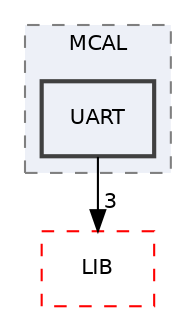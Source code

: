 digraph "C:/Users/Abnaby/Desktop/Unit_10_SecondTermProject/Unit_10_SecondTermProject/ECU3/ECU3_ExitGate/ECU3_ExitGate/MCAL/UART"
{
 // LATEX_PDF_SIZE
  edge [fontname="Helvetica",fontsize="10",labelfontname="Helvetica",labelfontsize="10"];
  node [fontname="Helvetica",fontsize="10",shape=record];
  compound=true
  subgraph clusterdir_60aaa21669bba2d372b407dfc6183be1 {
    graph [ bgcolor="#edf0f7", pencolor="grey50", style="filled,dashed,", label="MCAL", fontname="Helvetica", fontsize="10", URL="dir_60aaa21669bba2d372b407dfc6183be1.html"]
  dir_6728bfa8f901e0bbcf3c541be1e2db4f [shape=box, label="UART", style="filled,bold,", fillcolor="#edf0f7", color="grey25", URL="dir_6728bfa8f901e0bbcf3c541be1e2db4f.html"];
  }
  dir_9f3d9f226de60e27b761e86994e428a4 [shape=box, label="LIB", style="dashed,", fillcolor="#edf0f7", color="red", URL="dir_9f3d9f226de60e27b761e86994e428a4.html"];
  dir_6728bfa8f901e0bbcf3c541be1e2db4f->dir_9f3d9f226de60e27b761e86994e428a4 [headlabel="3", labeldistance=1.5 headhref="dir_000032_000018.html"];
}
